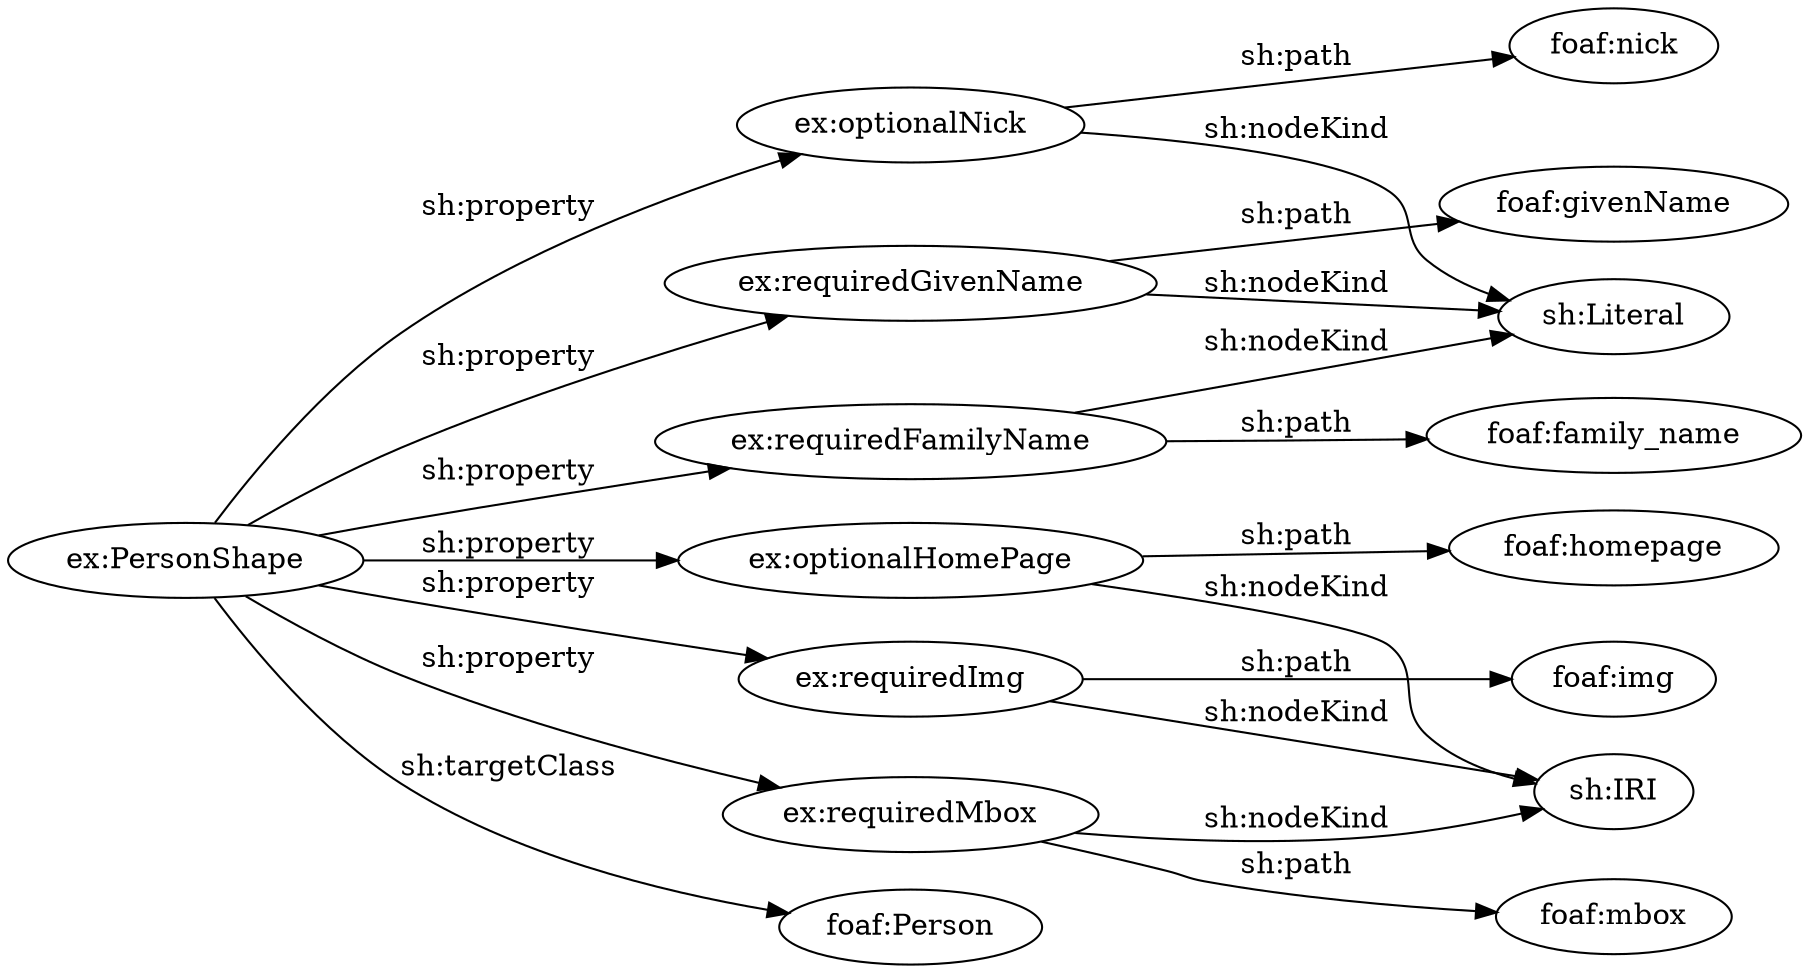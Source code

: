 digraph ar2dtool_diagram { 
rankdir=LR;
size="1501"
	"ex:requiredGivenName" -> "sh:Literal" [ label = "sh:nodeKind" ];
	"ex:requiredGivenName" -> "foaf:givenName" [ label = "sh:path" ];
	"ex:requiredImg" -> "sh:IRI" [ label = "sh:nodeKind" ];
	"ex:requiredImg" -> "foaf:img" [ label = "sh:path" ];
	"ex:PersonShape" -> "ex:optionalNick" [ label = "sh:property" ];
	"ex:PersonShape" -> "ex:optionalHomePage" [ label = "sh:property" ];
	"ex:PersonShape" -> "ex:requiredMbox" [ label = "sh:property" ];
	"ex:PersonShape" -> "ex:requiredImg" [ label = "sh:property" ];
	"ex:PersonShape" -> "ex:requiredFamilyName" [ label = "sh:property" ];
	"ex:PersonShape" -> "ex:requiredGivenName" [ label = "sh:property" ];
	"ex:PersonShape" -> "foaf:Person" [ label = "sh:targetClass" ];
	"ex:optionalHomePage" -> "sh:IRI" [ label = "sh:nodeKind" ];
	"ex:optionalHomePage" -> "foaf:homepage" [ label = "sh:path" ];
	"ex:optionalNick" -> "sh:Literal" [ label = "sh:nodeKind" ];
	"ex:optionalNick" -> "foaf:nick" [ label = "sh:path" ];
	"ex:requiredFamilyName" -> "sh:Literal" [ label = "sh:nodeKind" ];
	"ex:requiredFamilyName" -> "foaf:family_name" [ label = "sh:path" ];
	"ex:requiredMbox" -> "sh:IRI" [ label = "sh:nodeKind" ];
	"ex:requiredMbox" -> "foaf:mbox" [ label = "sh:path" ];

}
